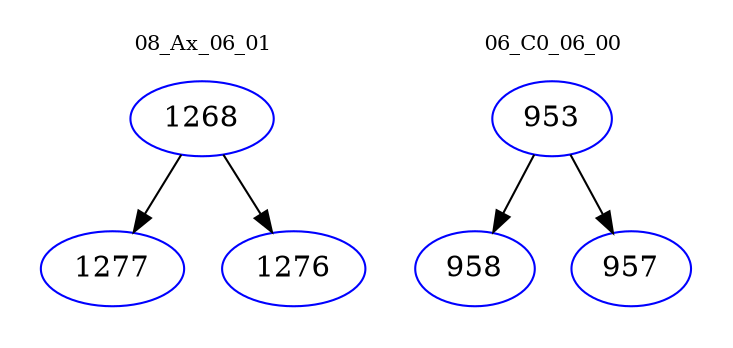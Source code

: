 digraph{
subgraph cluster_0 {
color = white
label = "08_Ax_06_01";
fontsize=10;
T0_1268 [label="1268", color="blue"]
T0_1268 -> T0_1277 [color="black"]
T0_1277 [label="1277", color="blue"]
T0_1268 -> T0_1276 [color="black"]
T0_1276 [label="1276", color="blue"]
}
subgraph cluster_1 {
color = white
label = "06_C0_06_00";
fontsize=10;
T1_953 [label="953", color="blue"]
T1_953 -> T1_958 [color="black"]
T1_958 [label="958", color="blue"]
T1_953 -> T1_957 [color="black"]
T1_957 [label="957", color="blue"]
}
}
